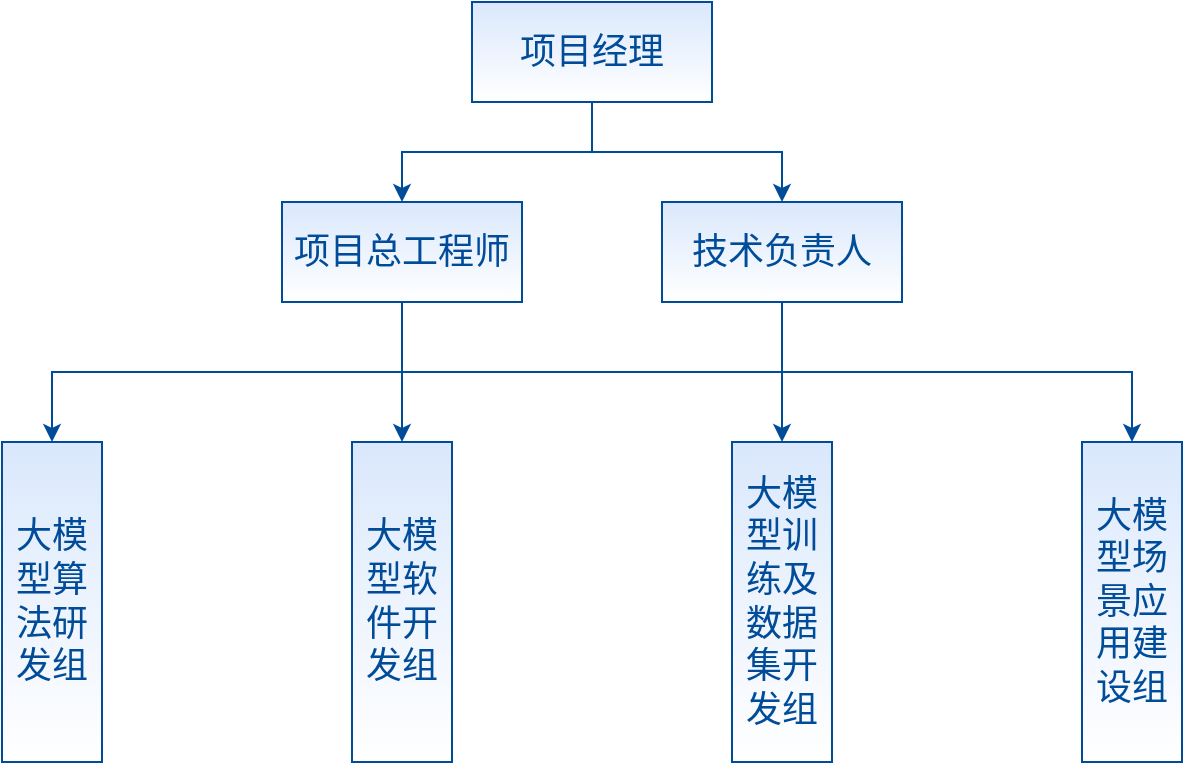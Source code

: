 <mxfile version="26.0.16">
  <diagram name="第 1 页" id="qCIMGLovxdSjHzpxvoWO">
    <mxGraphModel dx="1434" dy="972" grid="1" gridSize="10" guides="1" tooltips="1" connect="1" arrows="1" fold="1" page="1" pageScale="1" pageWidth="827" pageHeight="1169" math="0" shadow="0">
      <root>
        <mxCell id="0" />
        <mxCell id="1" parent="0" />
        <mxCell id="71Y5wNoeTz0tmSPdlZx3-5" style="edgeStyle=orthogonalEdgeStyle;rounded=0;orthogonalLoop=1;jettySize=auto;html=1;exitX=0.5;exitY=1;exitDx=0;exitDy=0;entryX=0.5;entryY=0;entryDx=0;entryDy=0;strokeColor=#004C99;" parent="1" source="71Y5wNoeTz0tmSPdlZx3-1" target="71Y5wNoeTz0tmSPdlZx3-3" edge="1">
          <mxGeometry relative="1" as="geometry" />
        </mxCell>
        <mxCell id="71Y5wNoeTz0tmSPdlZx3-6" style="edgeStyle=orthogonalEdgeStyle;rounded=0;orthogonalLoop=1;jettySize=auto;html=1;exitX=0.5;exitY=1;exitDx=0;exitDy=0;entryX=0.5;entryY=0;entryDx=0;entryDy=0;strokeColor=#004C99;" parent="1" source="71Y5wNoeTz0tmSPdlZx3-1" target="71Y5wNoeTz0tmSPdlZx3-2" edge="1">
          <mxGeometry relative="1" as="geometry" />
        </mxCell>
        <mxCell id="71Y5wNoeTz0tmSPdlZx3-1" value="&lt;font style=&quot;font-size: 18px; color: rgb(0, 76, 153);&quot;&gt;项目经理&lt;/font&gt;" style="rounded=0;whiteSpace=wrap;html=1;strokeColor=#004C99;fillColor=#dae8fc;gradientColor=#FFFFFF;" parent="1" vertex="1">
          <mxGeometry x="340" y="60" width="120" height="50" as="geometry" />
        </mxCell>
        <mxCell id="5rPSLc9CSzds5B-phwLk-1" style="edgeStyle=orthogonalEdgeStyle;rounded=0;orthogonalLoop=1;jettySize=auto;html=1;exitX=0.5;exitY=1;exitDx=0;exitDy=0;entryX=0.5;entryY=0;entryDx=0;entryDy=0;strokeColor=#004C99;" edge="1" parent="1" source="71Y5wNoeTz0tmSPdlZx3-2" target="71Y5wNoeTz0tmSPdlZx3-25">
          <mxGeometry relative="1" as="geometry" />
        </mxCell>
        <mxCell id="5rPSLc9CSzds5B-phwLk-2" style="edgeStyle=orthogonalEdgeStyle;rounded=0;orthogonalLoop=1;jettySize=auto;html=1;exitX=0.5;exitY=1;exitDx=0;exitDy=0;entryX=0.5;entryY=0;entryDx=0;entryDy=0;strokeColor=#004C99;" edge="1" parent="1" source="71Y5wNoeTz0tmSPdlZx3-2" target="71Y5wNoeTz0tmSPdlZx3-26">
          <mxGeometry relative="1" as="geometry" />
        </mxCell>
        <mxCell id="5rPSLc9CSzds5B-phwLk-8" style="edgeStyle=orthogonalEdgeStyle;rounded=0;orthogonalLoop=1;jettySize=auto;html=1;exitX=0.5;exitY=1;exitDx=0;exitDy=0;entryX=0.5;entryY=0;entryDx=0;entryDy=0;strokeColor=#004C99;" edge="1" parent="1" source="71Y5wNoeTz0tmSPdlZx3-2" target="71Y5wNoeTz0tmSPdlZx3-28">
          <mxGeometry relative="1" as="geometry" />
        </mxCell>
        <mxCell id="71Y5wNoeTz0tmSPdlZx3-2" value="&lt;font style=&quot;font-size: 18px; color: rgb(0, 76, 153);&quot;&gt;项目总工程师&lt;/font&gt;" style="rounded=0;whiteSpace=wrap;html=1;strokeColor=#004C99;fillColor=#dae8fc;gradientColor=#FFFFFF;" parent="1" vertex="1">
          <mxGeometry x="245" y="160" width="120" height="50" as="geometry" />
        </mxCell>
        <mxCell id="5rPSLc9CSzds5B-phwLk-4" style="edgeStyle=orthogonalEdgeStyle;rounded=0;orthogonalLoop=1;jettySize=auto;html=1;exitX=0.5;exitY=1;exitDx=0;exitDy=0;strokeColor=#004C99;" edge="1" parent="1" source="71Y5wNoeTz0tmSPdlZx3-3" target="71Y5wNoeTz0tmSPdlZx3-27">
          <mxGeometry relative="1" as="geometry" />
        </mxCell>
        <mxCell id="71Y5wNoeTz0tmSPdlZx3-3" value="&lt;font style=&quot;font-size: 18px; color: rgb(0, 76, 153);&quot;&gt;技术负责人&lt;/font&gt;" style="rounded=0;whiteSpace=wrap;html=1;strokeColor=#004C99;fillColor=#dae8fc;gradientColor=#FFFFFF;" parent="1" vertex="1">
          <mxGeometry x="435" y="160" width="120" height="50" as="geometry" />
        </mxCell>
        <mxCell id="71Y5wNoeTz0tmSPdlZx3-25" value="&lt;font color=&quot;#004c99&quot;&gt;&lt;span style=&quot;font-size: 18px;&quot;&gt;大模型算法研发组&lt;/span&gt;&lt;/font&gt;" style="rounded=0;whiteSpace=wrap;html=1;strokeColor=#004C99;fillColor=#dae8fc;gradientColor=#FFFFFF;" parent="1" vertex="1">
          <mxGeometry x="105" y="280" width="50" height="160" as="geometry" />
        </mxCell>
        <mxCell id="71Y5wNoeTz0tmSPdlZx3-26" value="&lt;font color=&quot;#004c99&quot;&gt;&lt;span style=&quot;font-size: 18px;&quot;&gt;大模型软件开发组&lt;/span&gt;&lt;/font&gt;" style="rounded=0;whiteSpace=wrap;html=1;strokeColor=#004C99;fillColor=#dae8fc;gradientColor=#FFFFFF;" parent="1" vertex="1">
          <mxGeometry x="280" y="280" width="50" height="160" as="geometry" />
        </mxCell>
        <mxCell id="71Y5wNoeTz0tmSPdlZx3-27" value="&lt;font color=&quot;#004c99&quot;&gt;&lt;span style=&quot;font-size: 18px;&quot;&gt;大模型训练及数据集开发组&lt;/span&gt;&lt;/font&gt;" style="rounded=0;whiteSpace=wrap;html=1;strokeColor=#004C99;fillColor=#dae8fc;gradientColor=#FFFFFF;" parent="1" vertex="1">
          <mxGeometry x="470" y="280" width="50" height="160" as="geometry" />
        </mxCell>
        <mxCell id="71Y5wNoeTz0tmSPdlZx3-28" value="&lt;font color=&quot;#004c99&quot;&gt;&lt;span style=&quot;font-size: 18px;&quot;&gt;大模型场景应用建设组&lt;/span&gt;&lt;/font&gt;" style="rounded=0;whiteSpace=wrap;html=1;strokeColor=#004C99;fillColor=#dae8fc;gradientColor=#FFFFFF;" parent="1" vertex="1">
          <mxGeometry x="645" y="280" width="50" height="160" as="geometry" />
        </mxCell>
      </root>
    </mxGraphModel>
  </diagram>
</mxfile>

